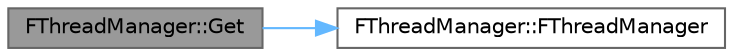 digraph "FThreadManager::Get"
{
 // INTERACTIVE_SVG=YES
 // LATEX_PDF_SIZE
  bgcolor="transparent";
  edge [fontname=Helvetica,fontsize=10,labelfontname=Helvetica,labelfontsize=10];
  node [fontname=Helvetica,fontsize=10,shape=box,height=0.2,width=0.4];
  rankdir="LR";
  Node1 [id="Node000001",label="FThreadManager::Get",height=0.2,width=0.4,color="gray40", fillcolor="grey60", style="filled", fontcolor="black",tooltip="Access to the singleton object."];
  Node1 -> Node2 [id="edge1_Node000001_Node000002",color="steelblue1",style="solid",tooltip=" "];
  Node2 [id="Node000002",label="FThreadManager::FThreadManager",height=0.2,width=0.4,color="grey40", fillcolor="white", style="filled",URL="$da/d52/classFThreadManager.html#a90692562e55b2cc531eaef3ce6105950",tooltip=" "];
}
